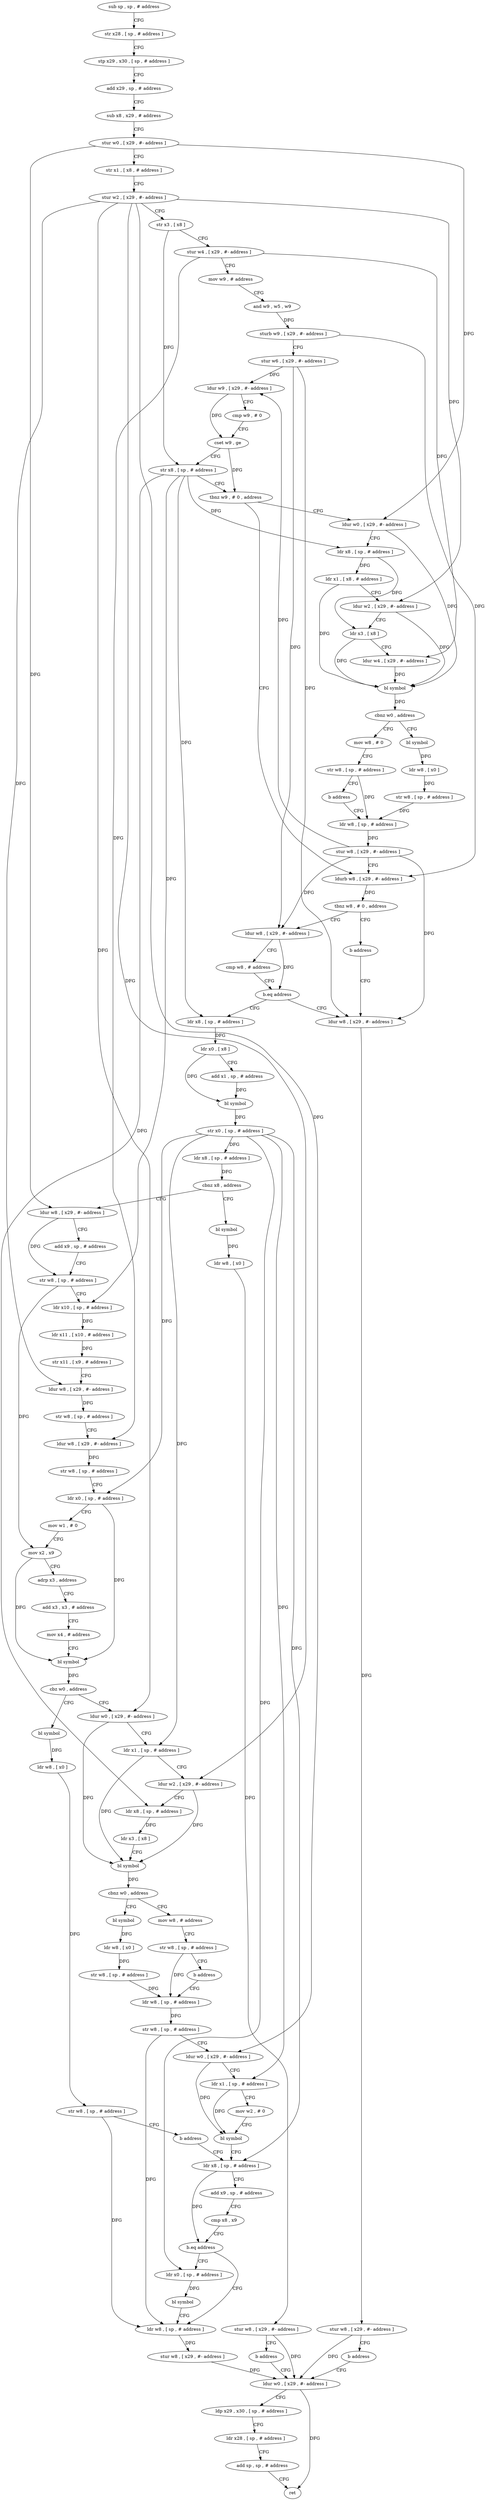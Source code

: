 digraph "func" {
"4244556" [label = "sub sp , sp , # address" ]
"4244560" [label = "str x28 , [ sp , # address ]" ]
"4244564" [label = "stp x29 , x30 , [ sp , # address ]" ]
"4244568" [label = "add x29 , sp , # address" ]
"4244572" [label = "sub x8 , x29 , # address" ]
"4244576" [label = "stur w0 , [ x29 , #- address ]" ]
"4244580" [label = "str x1 , [ x8 , # address ]" ]
"4244584" [label = "stur w2 , [ x29 , #- address ]" ]
"4244588" [label = "str x3 , [ x8 ]" ]
"4244592" [label = "stur w4 , [ x29 , #- address ]" ]
"4244596" [label = "mov w9 , # address" ]
"4244600" [label = "and w9 , w5 , w9" ]
"4244604" [label = "sturb w9 , [ x29 , #- address ]" ]
"4244608" [label = "stur w6 , [ x29 , #- address ]" ]
"4244612" [label = "ldur w9 , [ x29 , #- address ]" ]
"4244616" [label = "cmp w9 , # 0" ]
"4244620" [label = "cset w9 , ge" ]
"4244624" [label = "str x8 , [ sp , # address ]" ]
"4244628" [label = "tbnz w9 , # 0 , address" ]
"4244696" [label = "ldurb w8 , [ x29 , #- address ]" ]
"4244632" [label = "ldur w0 , [ x29 , #- address ]" ]
"4244700" [label = "tbnz w8 , # 0 , address" ]
"4244708" [label = "ldur w8 , [ x29 , #- address ]" ]
"4244704" [label = "b address" ]
"4244636" [label = "ldr x8 , [ sp , # address ]" ]
"4244640" [label = "ldr x1 , [ x8 , # address ]" ]
"4244644" [label = "ldur w2 , [ x29 , #- address ]" ]
"4244648" [label = "ldr x3 , [ x8 ]" ]
"4244652" [label = "ldur w4 , [ x29 , #- address ]" ]
"4244656" [label = "bl symbol" ]
"4244660" [label = "cbnz w0 , address" ]
"4244676" [label = "bl symbol" ]
"4244664" [label = "mov w8 , # 0" ]
"4244712" [label = "cmp w8 , # address" ]
"4244716" [label = "b.eq address" ]
"4244732" [label = "ldr x8 , [ sp , # address ]" ]
"4244720" [label = "ldur w8 , [ x29 , #- address ]" ]
"4244680" [label = "ldr w8 , [ x0 ]" ]
"4244684" [label = "str w8 , [ sp , # address ]" ]
"4244688" [label = "ldr w8 , [ sp , # address ]" ]
"4244668" [label = "str w8 , [ sp , # address ]" ]
"4244672" [label = "b address" ]
"4244736" [label = "ldr x0 , [ x8 ]" ]
"4244740" [label = "add x1 , sp , # address" ]
"4244744" [label = "bl symbol" ]
"4244748" [label = "str x0 , [ sp , # address ]" ]
"4244752" [label = "ldr x8 , [ sp , # address ]" ]
"4244756" [label = "cbnz x8 , address" ]
"4244776" [label = "ldur w8 , [ x29 , #- address ]" ]
"4244760" [label = "bl symbol" ]
"4244724" [label = "stur w8 , [ x29 , #- address ]" ]
"4244728" [label = "b address" ]
"4244972" [label = "ldur w0 , [ x29 , #- address ]" ]
"4244692" [label = "stur w8 , [ x29 , #- address ]" ]
"4244780" [label = "add x9 , sp , # address" ]
"4244784" [label = "str w8 , [ sp , # address ]" ]
"4244788" [label = "ldr x10 , [ sp , # address ]" ]
"4244792" [label = "ldr x11 , [ x10 , # address ]" ]
"4244796" [label = "str x11 , [ x9 , # address ]" ]
"4244800" [label = "ldur w8 , [ x29 , #- address ]" ]
"4244804" [label = "str w8 , [ sp , # address ]" ]
"4244808" [label = "ldur w8 , [ x29 , #- address ]" ]
"4244812" [label = "str w8 , [ sp , # address ]" ]
"4244816" [label = "ldr x0 , [ sp , # address ]" ]
"4244820" [label = "mov w1 , # 0" ]
"4244824" [label = "mov x2 , x9" ]
"4244828" [label = "adrp x3 , address" ]
"4244832" [label = "add x3 , x3 , # address" ]
"4244836" [label = "mov x4 , # address" ]
"4244840" [label = "bl symbol" ]
"4244844" [label = "cbz w0 , address" ]
"4244864" [label = "ldur w0 , [ x29 , #- address ]" ]
"4244848" [label = "bl symbol" ]
"4244764" [label = "ldr w8 , [ x0 ]" ]
"4244768" [label = "stur w8 , [ x29 , #- address ]" ]
"4244772" [label = "b address" ]
"4244976" [label = "ldp x29 , x30 , [ sp , # address ]" ]
"4244980" [label = "ldr x28 , [ sp , # address ]" ]
"4244984" [label = "add sp , sp , # address" ]
"4244988" [label = "ret" ]
"4244868" [label = "ldr x1 , [ sp , # address ]" ]
"4244872" [label = "ldur w2 , [ x29 , #- address ]" ]
"4244876" [label = "ldr x8 , [ sp , # address ]" ]
"4244880" [label = "ldr x3 , [ x8 ]" ]
"4244884" [label = "bl symbol" ]
"4244888" [label = "cbnz w0 , address" ]
"4244904" [label = "bl symbol" ]
"4244892" [label = "mov w8 , # address" ]
"4244852" [label = "ldr w8 , [ x0 ]" ]
"4244856" [label = "str w8 , [ sp , # address ]" ]
"4244860" [label = "b address" ]
"4244940" [label = "ldr x8 , [ sp , # address ]" ]
"4244908" [label = "ldr w8 , [ x0 ]" ]
"4244912" [label = "str w8 , [ sp , # address ]" ]
"4244916" [label = "ldr w8 , [ sp , # address ]" ]
"4244896" [label = "str w8 , [ sp , # address ]" ]
"4244900" [label = "b address" ]
"4244944" [label = "add x9 , sp , # address" ]
"4244948" [label = "cmp x8 , x9" ]
"4244952" [label = "b.eq address" ]
"4244964" [label = "ldr w8 , [ sp , # address ]" ]
"4244956" [label = "ldr x0 , [ sp , # address ]" ]
"4244968" [label = "stur w8 , [ x29 , #- address ]" ]
"4244960" [label = "bl symbol" ]
"4244920" [label = "str w8 , [ sp , # address ]" ]
"4244924" [label = "ldur w0 , [ x29 , #- address ]" ]
"4244928" [label = "ldr x1 , [ sp , # address ]" ]
"4244932" [label = "mov w2 , # 0" ]
"4244936" [label = "bl symbol" ]
"4244556" -> "4244560" [ label = "CFG" ]
"4244560" -> "4244564" [ label = "CFG" ]
"4244564" -> "4244568" [ label = "CFG" ]
"4244568" -> "4244572" [ label = "CFG" ]
"4244572" -> "4244576" [ label = "CFG" ]
"4244576" -> "4244580" [ label = "CFG" ]
"4244576" -> "4244632" [ label = "DFG" ]
"4244576" -> "4244776" [ label = "DFG" ]
"4244580" -> "4244584" [ label = "CFG" ]
"4244584" -> "4244588" [ label = "CFG" ]
"4244584" -> "4244644" [ label = "DFG" ]
"4244584" -> "4244800" [ label = "DFG" ]
"4244584" -> "4244864" [ label = "DFG" ]
"4244584" -> "4244872" [ label = "DFG" ]
"4244584" -> "4244924" [ label = "DFG" ]
"4244588" -> "4244592" [ label = "CFG" ]
"4244588" -> "4244624" [ label = "DFG" ]
"4244592" -> "4244596" [ label = "CFG" ]
"4244592" -> "4244652" [ label = "DFG" ]
"4244592" -> "4244808" [ label = "DFG" ]
"4244596" -> "4244600" [ label = "CFG" ]
"4244600" -> "4244604" [ label = "DFG" ]
"4244604" -> "4244608" [ label = "CFG" ]
"4244604" -> "4244696" [ label = "DFG" ]
"4244608" -> "4244612" [ label = "DFG" ]
"4244608" -> "4244708" [ label = "DFG" ]
"4244608" -> "4244720" [ label = "DFG" ]
"4244612" -> "4244616" [ label = "CFG" ]
"4244612" -> "4244620" [ label = "DFG" ]
"4244616" -> "4244620" [ label = "CFG" ]
"4244620" -> "4244624" [ label = "CFG" ]
"4244620" -> "4244628" [ label = "DFG" ]
"4244624" -> "4244628" [ label = "CFG" ]
"4244624" -> "4244636" [ label = "DFG" ]
"4244624" -> "4244732" [ label = "DFG" ]
"4244624" -> "4244788" [ label = "DFG" ]
"4244624" -> "4244876" [ label = "DFG" ]
"4244628" -> "4244696" [ label = "CFG" ]
"4244628" -> "4244632" [ label = "CFG" ]
"4244696" -> "4244700" [ label = "DFG" ]
"4244632" -> "4244636" [ label = "CFG" ]
"4244632" -> "4244656" [ label = "DFG" ]
"4244700" -> "4244708" [ label = "CFG" ]
"4244700" -> "4244704" [ label = "CFG" ]
"4244708" -> "4244712" [ label = "CFG" ]
"4244708" -> "4244716" [ label = "DFG" ]
"4244704" -> "4244720" [ label = "CFG" ]
"4244636" -> "4244640" [ label = "DFG" ]
"4244636" -> "4244648" [ label = "DFG" ]
"4244640" -> "4244644" [ label = "CFG" ]
"4244640" -> "4244656" [ label = "DFG" ]
"4244644" -> "4244648" [ label = "CFG" ]
"4244644" -> "4244656" [ label = "DFG" ]
"4244648" -> "4244652" [ label = "CFG" ]
"4244648" -> "4244656" [ label = "DFG" ]
"4244652" -> "4244656" [ label = "DFG" ]
"4244656" -> "4244660" [ label = "DFG" ]
"4244660" -> "4244676" [ label = "CFG" ]
"4244660" -> "4244664" [ label = "CFG" ]
"4244676" -> "4244680" [ label = "DFG" ]
"4244664" -> "4244668" [ label = "CFG" ]
"4244712" -> "4244716" [ label = "CFG" ]
"4244716" -> "4244732" [ label = "CFG" ]
"4244716" -> "4244720" [ label = "CFG" ]
"4244732" -> "4244736" [ label = "DFG" ]
"4244720" -> "4244724" [ label = "DFG" ]
"4244680" -> "4244684" [ label = "DFG" ]
"4244684" -> "4244688" [ label = "DFG" ]
"4244688" -> "4244692" [ label = "DFG" ]
"4244668" -> "4244672" [ label = "CFG" ]
"4244668" -> "4244688" [ label = "DFG" ]
"4244672" -> "4244688" [ label = "CFG" ]
"4244736" -> "4244740" [ label = "CFG" ]
"4244736" -> "4244744" [ label = "DFG" ]
"4244740" -> "4244744" [ label = "DFG" ]
"4244744" -> "4244748" [ label = "DFG" ]
"4244748" -> "4244752" [ label = "DFG" ]
"4244748" -> "4244816" [ label = "DFG" ]
"4244748" -> "4244868" [ label = "DFG" ]
"4244748" -> "4244940" [ label = "DFG" ]
"4244748" -> "4244928" [ label = "DFG" ]
"4244748" -> "4244956" [ label = "DFG" ]
"4244752" -> "4244756" [ label = "DFG" ]
"4244756" -> "4244776" [ label = "CFG" ]
"4244756" -> "4244760" [ label = "CFG" ]
"4244776" -> "4244780" [ label = "CFG" ]
"4244776" -> "4244784" [ label = "DFG" ]
"4244760" -> "4244764" [ label = "DFG" ]
"4244724" -> "4244728" [ label = "CFG" ]
"4244724" -> "4244972" [ label = "DFG" ]
"4244728" -> "4244972" [ label = "CFG" ]
"4244972" -> "4244976" [ label = "CFG" ]
"4244972" -> "4244988" [ label = "DFG" ]
"4244692" -> "4244696" [ label = "CFG" ]
"4244692" -> "4244612" [ label = "DFG" ]
"4244692" -> "4244708" [ label = "DFG" ]
"4244692" -> "4244720" [ label = "DFG" ]
"4244780" -> "4244784" [ label = "CFG" ]
"4244784" -> "4244788" [ label = "CFG" ]
"4244784" -> "4244824" [ label = "DFG" ]
"4244788" -> "4244792" [ label = "DFG" ]
"4244792" -> "4244796" [ label = "DFG" ]
"4244796" -> "4244800" [ label = "CFG" ]
"4244800" -> "4244804" [ label = "DFG" ]
"4244804" -> "4244808" [ label = "CFG" ]
"4244808" -> "4244812" [ label = "DFG" ]
"4244812" -> "4244816" [ label = "CFG" ]
"4244816" -> "4244820" [ label = "CFG" ]
"4244816" -> "4244840" [ label = "DFG" ]
"4244820" -> "4244824" [ label = "CFG" ]
"4244824" -> "4244828" [ label = "CFG" ]
"4244824" -> "4244840" [ label = "DFG" ]
"4244828" -> "4244832" [ label = "CFG" ]
"4244832" -> "4244836" [ label = "CFG" ]
"4244836" -> "4244840" [ label = "CFG" ]
"4244840" -> "4244844" [ label = "DFG" ]
"4244844" -> "4244864" [ label = "CFG" ]
"4244844" -> "4244848" [ label = "CFG" ]
"4244864" -> "4244868" [ label = "CFG" ]
"4244864" -> "4244884" [ label = "DFG" ]
"4244848" -> "4244852" [ label = "DFG" ]
"4244764" -> "4244768" [ label = "DFG" ]
"4244768" -> "4244772" [ label = "CFG" ]
"4244768" -> "4244972" [ label = "DFG" ]
"4244772" -> "4244972" [ label = "CFG" ]
"4244976" -> "4244980" [ label = "CFG" ]
"4244980" -> "4244984" [ label = "CFG" ]
"4244984" -> "4244988" [ label = "CFG" ]
"4244868" -> "4244872" [ label = "CFG" ]
"4244868" -> "4244884" [ label = "DFG" ]
"4244872" -> "4244876" [ label = "CFG" ]
"4244872" -> "4244884" [ label = "DFG" ]
"4244876" -> "4244880" [ label = "DFG" ]
"4244880" -> "4244884" [ label = "CFG" ]
"4244884" -> "4244888" [ label = "DFG" ]
"4244888" -> "4244904" [ label = "CFG" ]
"4244888" -> "4244892" [ label = "CFG" ]
"4244904" -> "4244908" [ label = "DFG" ]
"4244892" -> "4244896" [ label = "CFG" ]
"4244852" -> "4244856" [ label = "DFG" ]
"4244856" -> "4244860" [ label = "CFG" ]
"4244856" -> "4244964" [ label = "DFG" ]
"4244860" -> "4244940" [ label = "CFG" ]
"4244940" -> "4244944" [ label = "CFG" ]
"4244940" -> "4244952" [ label = "DFG" ]
"4244908" -> "4244912" [ label = "DFG" ]
"4244912" -> "4244916" [ label = "DFG" ]
"4244916" -> "4244920" [ label = "DFG" ]
"4244896" -> "4244900" [ label = "CFG" ]
"4244896" -> "4244916" [ label = "DFG" ]
"4244900" -> "4244916" [ label = "CFG" ]
"4244944" -> "4244948" [ label = "CFG" ]
"4244948" -> "4244952" [ label = "CFG" ]
"4244952" -> "4244964" [ label = "CFG" ]
"4244952" -> "4244956" [ label = "CFG" ]
"4244964" -> "4244968" [ label = "DFG" ]
"4244956" -> "4244960" [ label = "DFG" ]
"4244968" -> "4244972" [ label = "DFG" ]
"4244960" -> "4244964" [ label = "CFG" ]
"4244920" -> "4244924" [ label = "CFG" ]
"4244920" -> "4244964" [ label = "DFG" ]
"4244924" -> "4244928" [ label = "CFG" ]
"4244924" -> "4244936" [ label = "DFG" ]
"4244928" -> "4244932" [ label = "CFG" ]
"4244928" -> "4244936" [ label = "DFG" ]
"4244932" -> "4244936" [ label = "CFG" ]
"4244936" -> "4244940" [ label = "CFG" ]
}
